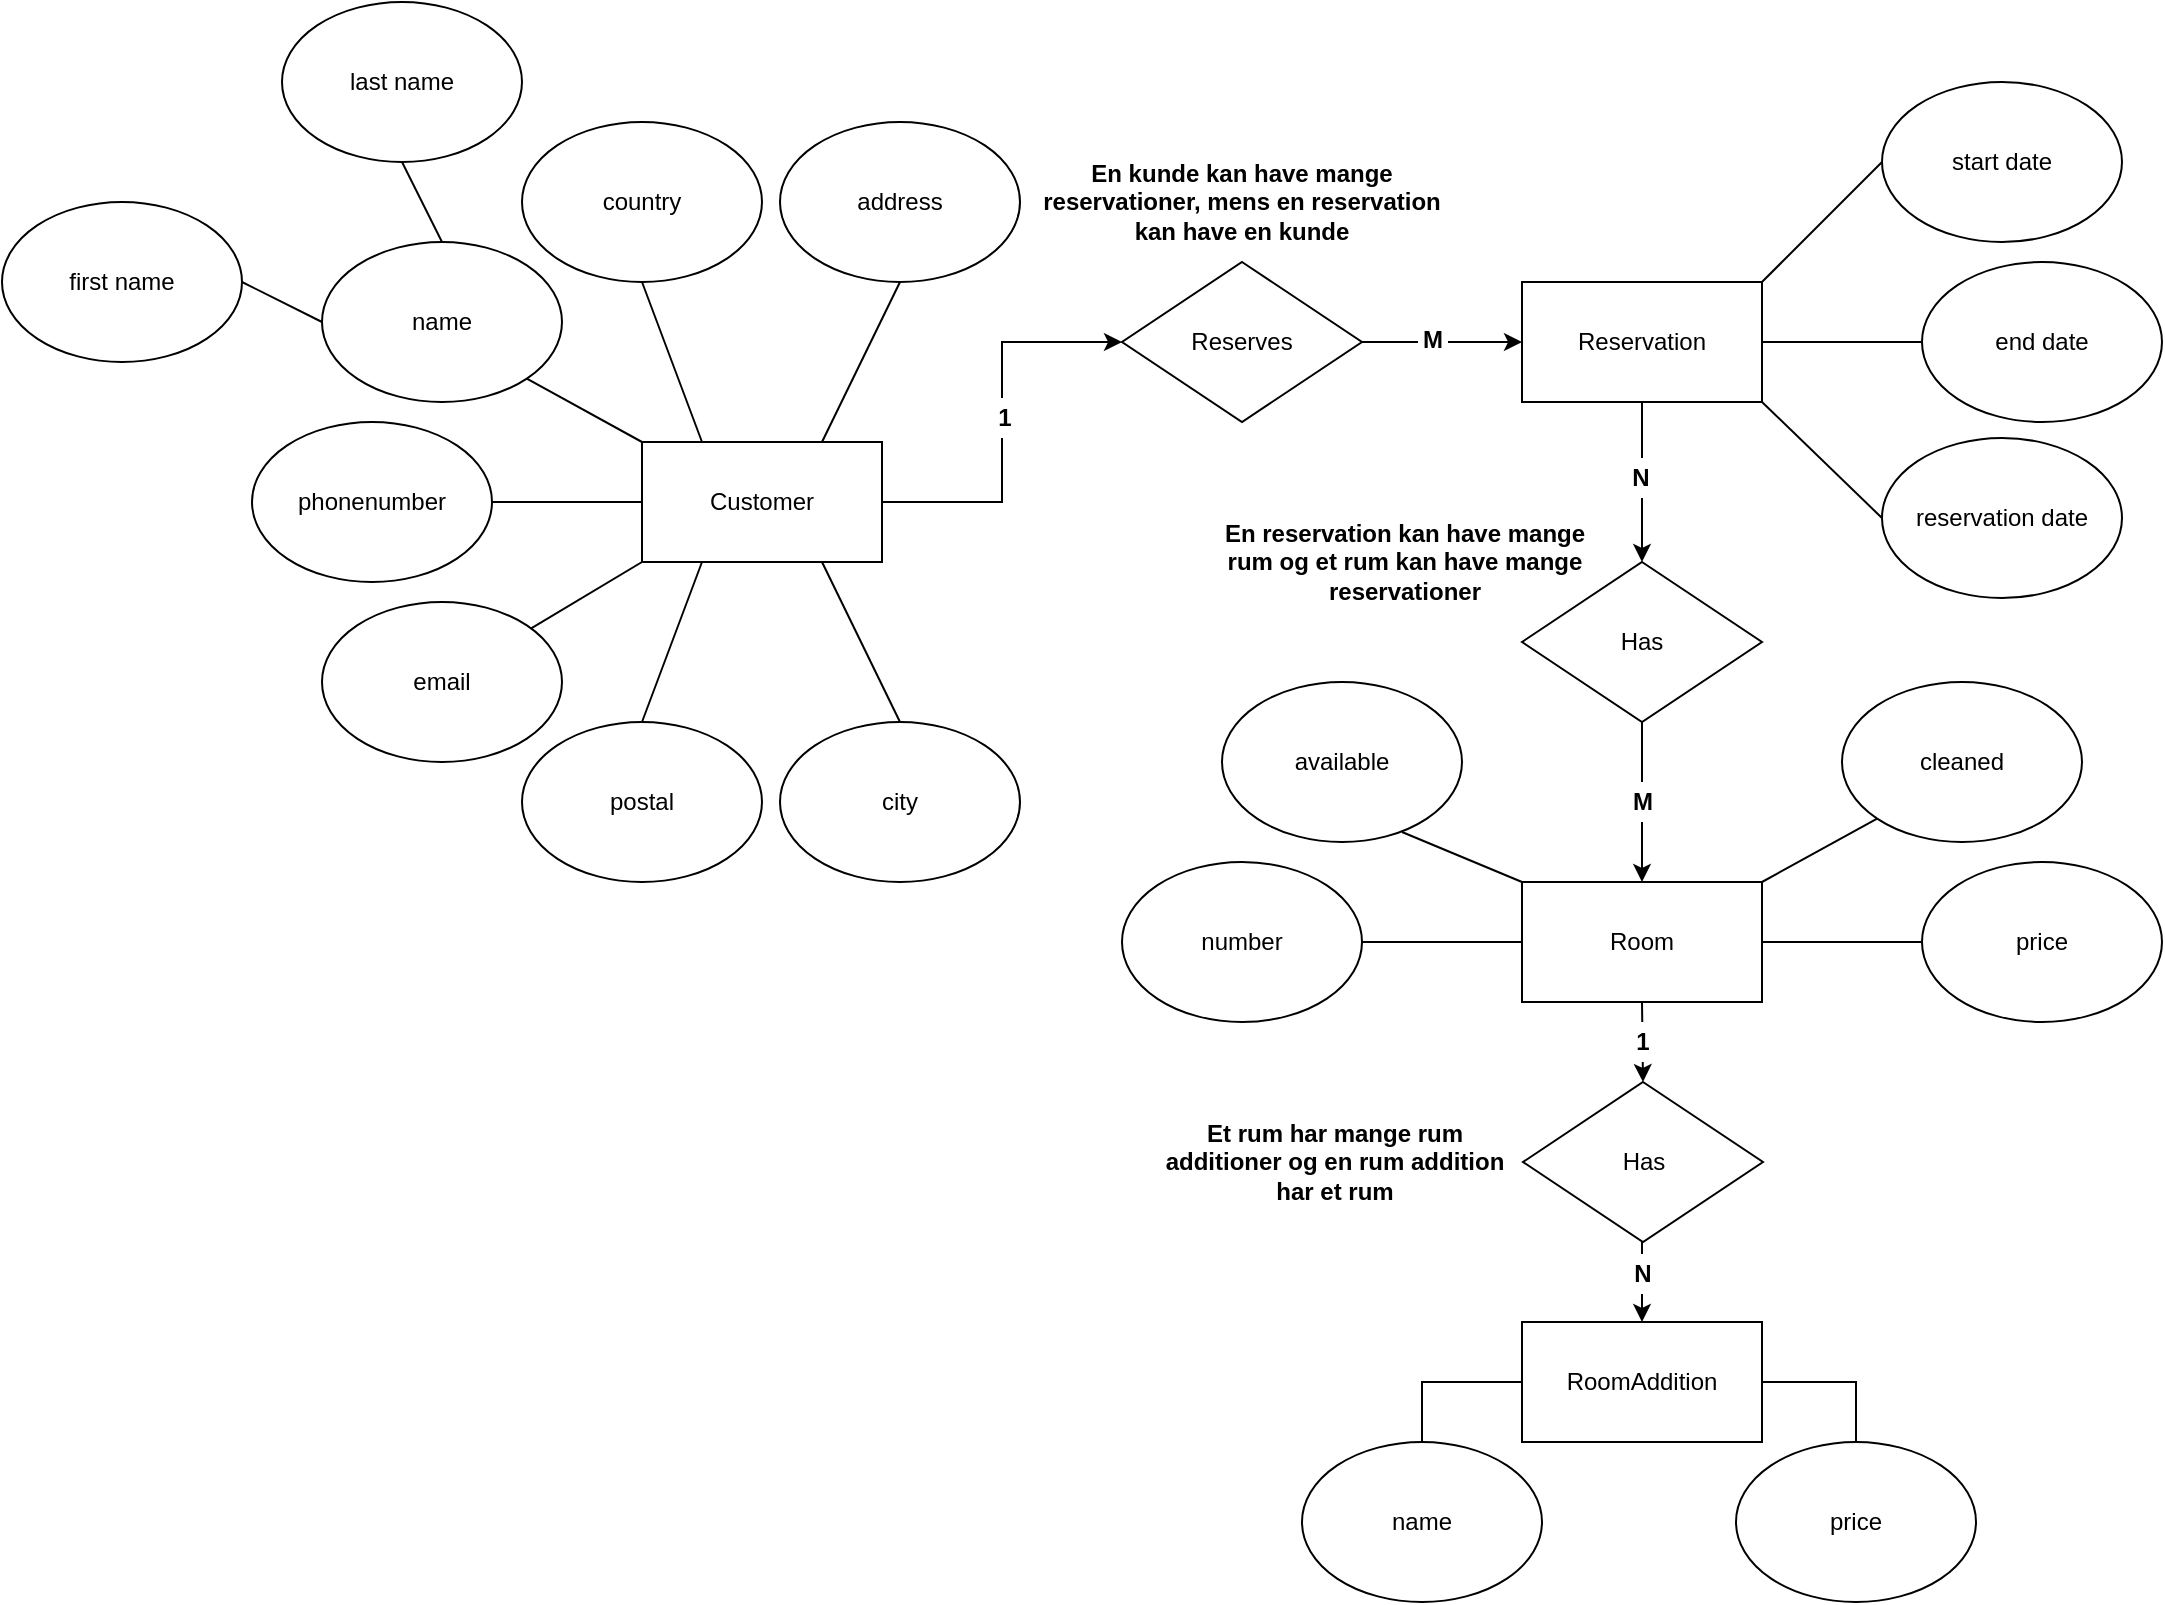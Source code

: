 <mxfile version="13.1.3" type="device"><diagram id="xuYsr-yAPPgWxv0h14nN" name="Page-1"><mxGraphModel dx="2500" dy="2045" grid="1" gridSize="10" guides="1" tooltips="1" connect="1" arrows="1" fold="1" page="1" pageScale="1" pageWidth="827" pageHeight="1169" math="0" shadow="0"><root><mxCell id="0"/><mxCell id="1" parent="0"/><mxCell id="jVsKV41QpEc_xeQAyoaD-5" value="Room" style="rounded=0;whiteSpace=wrap;html=1;" parent="1" vertex="1"><mxGeometry x="600" y="340" width="120" height="60" as="geometry"/></mxCell><mxCell id="jVsKV41QpEc_xeQAyoaD-6" value="RoomAddition" style="rounded=0;whiteSpace=wrap;html=1;" parent="1" vertex="1"><mxGeometry x="600" y="560" width="120" height="60" as="geometry"/></mxCell><mxCell id="jVsKV41QpEc_xeQAyoaD-7" value="Reservation" style="rounded=0;whiteSpace=wrap;html=1;" parent="1" vertex="1"><mxGeometry x="600" y="40" width="120" height="60" as="geometry"/></mxCell><mxCell id="jVsKV41QpEc_xeQAyoaD-8" value="Customer" style="rounded=0;whiteSpace=wrap;html=1;" parent="1" vertex="1"><mxGeometry x="160" y="120" width="120" height="60" as="geometry"/></mxCell><mxCell id="jVsKV41QpEc_xeQAyoaD-9" value="name" style="ellipse;whiteSpace=wrap;html=1;" parent="1" vertex="1"><mxGeometry x="490" y="620" width="120" height="80" as="geometry"/></mxCell><mxCell id="jVsKV41QpEc_xeQAyoaD-10" value="price" style="ellipse;whiteSpace=wrap;html=1;" parent="1" vertex="1"><mxGeometry x="707" y="620" width="120" height="80" as="geometry"/></mxCell><mxCell id="jVsKV41QpEc_xeQAyoaD-14" value="" style="endArrow=none;html=1;entryX=0;entryY=0.5;entryDx=0;entryDy=0;exitX=0.5;exitY=0;exitDx=0;exitDy=0;rounded=0;" parent="1" source="jVsKV41QpEc_xeQAyoaD-9" target="jVsKV41QpEc_xeQAyoaD-6" edge="1"><mxGeometry width="50" height="50" relative="1" as="geometry"><mxPoint x="530" y="630" as="sourcePoint"/><mxPoint x="580" y="580" as="targetPoint"/><Array as="points"><mxPoint x="550" y="590"/></Array></mxGeometry></mxCell><mxCell id="jVsKV41QpEc_xeQAyoaD-15" value="" style="endArrow=none;html=1;exitX=1;exitY=0.5;exitDx=0;exitDy=0;entryX=0.5;entryY=0;entryDx=0;entryDy=0;rounded=0;" parent="1" source="jVsKV41QpEc_xeQAyoaD-6" target="jVsKV41QpEc_xeQAyoaD-10" edge="1"><mxGeometry width="50" height="50" relative="1" as="geometry"><mxPoint x="790" y="580" as="sourcePoint"/><mxPoint x="790" y="590" as="targetPoint"/><Array as="points"><mxPoint x="767" y="590"/></Array></mxGeometry></mxCell><mxCell id="jVsKV41QpEc_xeQAyoaD-17" value="price" style="ellipse;whiteSpace=wrap;html=1;" parent="1" vertex="1"><mxGeometry x="800" y="330" width="120" height="80" as="geometry"/></mxCell><mxCell id="jVsKV41QpEc_xeQAyoaD-18" value="" style="endArrow=none;html=1;exitX=1;exitY=0.5;exitDx=0;exitDy=0;entryX=0;entryY=0.5;entryDx=0;entryDy=0;" parent="1" source="jVsKV41QpEc_xeQAyoaD-5" target="jVsKV41QpEc_xeQAyoaD-17" edge="1"><mxGeometry width="50" height="50" relative="1" as="geometry"><mxPoint x="760" y="400" as="sourcePoint"/><mxPoint x="810" y="350" as="targetPoint"/></mxGeometry></mxCell><mxCell id="jVsKV41QpEc_xeQAyoaD-19" value="number" style="ellipse;whiteSpace=wrap;html=1;" parent="1" vertex="1"><mxGeometry x="400" y="330" width="120" height="80" as="geometry"/></mxCell><mxCell id="jVsKV41QpEc_xeQAyoaD-20" value="" style="endArrow=none;html=1;exitX=1;exitY=0.5;exitDx=0;exitDy=0;entryX=0;entryY=0.5;entryDx=0;entryDy=0;" parent="1" source="jVsKV41QpEc_xeQAyoaD-19" target="jVsKV41QpEc_xeQAyoaD-5" edge="1"><mxGeometry width="50" height="50" relative="1" as="geometry"><mxPoint x="550" y="340" as="sourcePoint"/><mxPoint x="600" y="290" as="targetPoint"/></mxGeometry></mxCell><mxCell id="jVsKV41QpEc_xeQAyoaD-21" value="cleaned" style="ellipse;whiteSpace=wrap;html=1;" parent="1" vertex="1"><mxGeometry x="760" y="240" width="120" height="80" as="geometry"/></mxCell><mxCell id="jVsKV41QpEc_xeQAyoaD-22" value="available" style="ellipse;whiteSpace=wrap;html=1;" parent="1" vertex="1"><mxGeometry x="450" y="240" width="120" height="80" as="geometry"/></mxCell><mxCell id="jVsKV41QpEc_xeQAyoaD-23" value="" style="endArrow=none;html=1;exitX=0.598;exitY=1.025;exitDx=0;exitDy=0;exitPerimeter=0;entryX=0;entryY=0.25;entryDx=0;entryDy=0;strokeColor=none;rounded=0;" parent="1" source="jVsKV41QpEc_xeQAyoaD-22" target="jVsKV41QpEc_xeQAyoaD-5" edge="1"><mxGeometry width="50" height="50" relative="1" as="geometry"><mxPoint x="550" y="340" as="sourcePoint"/><mxPoint x="600" y="290" as="targetPoint"/><Array as="points"><mxPoint x="522" y="330"/><mxPoint x="522" y="355"/></Array></mxGeometry></mxCell><mxCell id="jVsKV41QpEc_xeQAyoaD-24" value="" style="endArrow=none;html=1;entryX=0;entryY=0;entryDx=0;entryDy=0;" parent="1" target="jVsKV41QpEc_xeQAyoaD-5" edge="1"><mxGeometry width="50" height="50" relative="1" as="geometry"><mxPoint x="540" y="315" as="sourcePoint"/><mxPoint x="570" y="350" as="targetPoint"/></mxGeometry></mxCell><mxCell id="jVsKV41QpEc_xeQAyoaD-25" value="" style="endArrow=none;html=1;entryX=0;entryY=1;entryDx=0;entryDy=0;exitX=1;exitY=0;exitDx=0;exitDy=0;" parent="1" source="jVsKV41QpEc_xeQAyoaD-5" target="jVsKV41QpEc_xeQAyoaD-21" edge="1"><mxGeometry width="50" height="50" relative="1" as="geometry"><mxPoint x="640" y="320" as="sourcePoint"/><mxPoint x="690" y="270" as="targetPoint"/></mxGeometry></mxCell><mxCell id="jVsKV41QpEc_xeQAyoaD-27" value="name" style="ellipse;whiteSpace=wrap;html=1;" parent="1" vertex="1"><mxGeometry y="20" width="120" height="80" as="geometry"/></mxCell><mxCell id="jVsKV41QpEc_xeQAyoaD-28" value="address" style="ellipse;whiteSpace=wrap;html=1;" parent="1" vertex="1"><mxGeometry x="229" y="-40" width="120" height="80" as="geometry"/></mxCell><mxCell id="jVsKV41QpEc_xeQAyoaD-29" value="city" style="ellipse;whiteSpace=wrap;html=1;" parent="1" vertex="1"><mxGeometry x="229" y="260" width="120" height="80" as="geometry"/></mxCell><mxCell id="jVsKV41QpEc_xeQAyoaD-30" value="postal" style="ellipse;whiteSpace=wrap;html=1;" parent="1" vertex="1"><mxGeometry x="100" y="260" width="120" height="80" as="geometry"/></mxCell><mxCell id="jVsKV41QpEc_xeQAyoaD-31" value="country" style="ellipse;whiteSpace=wrap;html=1;" parent="1" vertex="1"><mxGeometry x="100" y="-40" width="120" height="80" as="geometry"/></mxCell><mxCell id="jVsKV41QpEc_xeQAyoaD-32" value="email" style="ellipse;whiteSpace=wrap;html=1;" parent="1" vertex="1"><mxGeometry y="200" width="120" height="80" as="geometry"/></mxCell><mxCell id="jVsKV41QpEc_xeQAyoaD-33" value="phonenumber" style="ellipse;whiteSpace=wrap;html=1;" parent="1" vertex="1"><mxGeometry x="-35" y="110" width="120" height="80" as="geometry"/></mxCell><mxCell id="jVsKV41QpEc_xeQAyoaD-35" value="" style="endArrow=none;html=1;exitX=1;exitY=1;exitDx=0;exitDy=0;entryX=0;entryY=0;entryDx=0;entryDy=0;" parent="1" source="jVsKV41QpEc_xeQAyoaD-27" target="jVsKV41QpEc_xeQAyoaD-8" edge="1"><mxGeometry width="50" height="50" relative="1" as="geometry"><mxPoint x="130" y="140" as="sourcePoint"/><mxPoint x="180" y="90" as="targetPoint"/></mxGeometry></mxCell><mxCell id="jVsKV41QpEc_xeQAyoaD-36" value="" style="endArrow=none;html=1;exitX=1;exitY=0.5;exitDx=0;exitDy=0;entryX=0;entryY=0.5;entryDx=0;entryDy=0;" parent="1" source="jVsKV41QpEc_xeQAyoaD-33" target="jVsKV41QpEc_xeQAyoaD-8" edge="1"><mxGeometry width="50" height="50" relative="1" as="geometry"><mxPoint x="130" y="230" as="sourcePoint"/><mxPoint x="180" y="180" as="targetPoint"/></mxGeometry></mxCell><mxCell id="jVsKV41QpEc_xeQAyoaD-37" value="" style="endArrow=none;html=1;entryX=0;entryY=1;entryDx=0;entryDy=0;" parent="1" source="jVsKV41QpEc_xeQAyoaD-32" target="jVsKV41QpEc_xeQAyoaD-8" edge="1"><mxGeometry width="50" height="50" relative="1" as="geometry"><mxPoint x="160" y="250" as="sourcePoint"/><mxPoint x="210" y="200" as="targetPoint"/></mxGeometry></mxCell><mxCell id="jVsKV41QpEc_xeQAyoaD-40" value="" style="endArrow=none;html=1;exitX=0.25;exitY=0;exitDx=0;exitDy=0;entryX=0.5;entryY=1;entryDx=0;entryDy=0;" parent="1" source="jVsKV41QpEc_xeQAyoaD-8" target="jVsKV41QpEc_xeQAyoaD-31" edge="1"><mxGeometry width="50" height="50" relative="1" as="geometry"><mxPoint x="220" as="sourcePoint"/><mxPoint x="280" y="-50" as="targetPoint"/></mxGeometry></mxCell><mxCell id="jVsKV41QpEc_xeQAyoaD-41" value="" style="endArrow=none;html=1;exitX=0.75;exitY=0;exitDx=0;exitDy=0;entryX=0.5;entryY=1;entryDx=0;entryDy=0;" parent="1" source="jVsKV41QpEc_xeQAyoaD-8" target="jVsKV41QpEc_xeQAyoaD-28" edge="1"><mxGeometry width="50" height="50" relative="1" as="geometry"><mxPoint x="220" as="sourcePoint"/><mxPoint x="300" y="-50" as="targetPoint"/></mxGeometry></mxCell><mxCell id="jVsKV41QpEc_xeQAyoaD-43" value="reservation date" style="ellipse;whiteSpace=wrap;html=1;" parent="1" vertex="1"><mxGeometry x="780" y="118" width="120" height="80" as="geometry"/></mxCell><mxCell id="jVsKV41QpEc_xeQAyoaD-44" value="start date" style="ellipse;whiteSpace=wrap;html=1;" parent="1" vertex="1"><mxGeometry x="780" y="-60" width="120" height="80" as="geometry"/></mxCell><mxCell id="jVsKV41QpEc_xeQAyoaD-48" value="end date" style="ellipse;whiteSpace=wrap;html=1;" parent="1" vertex="1"><mxGeometry x="800" y="30" width="120" height="80" as="geometry"/></mxCell><mxCell id="jVsKV41QpEc_xeQAyoaD-49" value="" style="endArrow=none;html=1;exitX=1;exitY=0;exitDx=0;exitDy=0;entryX=0;entryY=0.5;entryDx=0;entryDy=0;" parent="1" source="jVsKV41QpEc_xeQAyoaD-7" target="jVsKV41QpEc_xeQAyoaD-44" edge="1"><mxGeometry width="50" height="50" relative="1" as="geometry"><mxPoint x="670" y="-10" as="sourcePoint"/><mxPoint x="720" y="-60" as="targetPoint"/></mxGeometry></mxCell><mxCell id="jVsKV41QpEc_xeQAyoaD-50" value="" style="endArrow=none;html=1;exitX=1;exitY=0.5;exitDx=0;exitDy=0;" parent="1" source="jVsKV41QpEc_xeQAyoaD-7" target="jVsKV41QpEc_xeQAyoaD-48" edge="1"><mxGeometry width="50" height="50" relative="1" as="geometry"><mxPoint x="610" y="-50" as="sourcePoint"/><mxPoint x="660" y="-100" as="targetPoint"/></mxGeometry></mxCell><mxCell id="jVsKV41QpEc_xeQAyoaD-51" value="" style="endArrow=none;html=1;exitX=0;exitY=0.5;exitDx=0;exitDy=0;entryX=1;entryY=1;entryDx=0;entryDy=0;" parent="1" source="jVsKV41QpEc_xeQAyoaD-43" target="jVsKV41QpEc_xeQAyoaD-7" edge="1"><mxGeometry width="50" height="50" relative="1" as="geometry"><mxPoint x="630" y="180" as="sourcePoint"/><mxPoint x="680" y="130" as="targetPoint"/></mxGeometry></mxCell><mxCell id="jVsKV41QpEc_xeQAyoaD-52" value="Reserves" style="rhombus;whiteSpace=wrap;html=1;" parent="1" vertex="1"><mxGeometry x="400" y="30" width="120" height="80" as="geometry"/></mxCell><mxCell id="jVsKV41QpEc_xeQAyoaD-60" value="Has" style="rhombus;whiteSpace=wrap;html=1;" parent="1" vertex="1"><mxGeometry x="600" y="180" width="120" height="80" as="geometry"/></mxCell><mxCell id="jVsKV41QpEc_xeQAyoaD-61" value="" style="endArrow=classic;html=1;exitX=0.5;exitY=1;exitDx=0;exitDy=0;entryX=0.5;entryY=0;entryDx=0;entryDy=0;" parent="1" source="jVsKV41QpEc_xeQAyoaD-7" target="jVsKV41QpEc_xeQAyoaD-60" edge="1"><mxGeometry width="50" height="50" relative="1" as="geometry"><mxPoint x="650" y="320" as="sourcePoint"/><mxPoint x="700" y="270" as="targetPoint"/></mxGeometry></mxCell><mxCell id="jVsKV41QpEc_xeQAyoaD-62" value="" style="endArrow=classic;html=1;exitX=0.5;exitY=1;exitDx=0;exitDy=0;entryX=0.5;entryY=0;entryDx=0;entryDy=0;" parent="1" source="jVsKV41QpEc_xeQAyoaD-60" target="jVsKV41QpEc_xeQAyoaD-5" edge="1"><mxGeometry width="50" height="50" relative="1" as="geometry"><mxPoint x="620" y="270" as="sourcePoint"/><mxPoint x="670" y="270" as="targetPoint"/></mxGeometry></mxCell><mxCell id="jVsKV41QpEc_xeQAyoaD-71" value="Has" style="rhombus;whiteSpace=wrap;html=1;" parent="1" vertex="1"><mxGeometry x="600.5" y="440" width="120" height="80" as="geometry"/></mxCell><mxCell id="jVsKV41QpEc_xeQAyoaD-72" value="" style="endArrow=classic;html=1;exitX=0.5;exitY=1;exitDx=0;exitDy=0;entryX=0.5;entryY=0;entryDx=0;entryDy=0;" parent="1" source="jVsKV41QpEc_xeQAyoaD-5" target="jVsKV41QpEc_xeQAyoaD-71" edge="1"><mxGeometry width="50" height="50" relative="1" as="geometry"><mxPoint x="530" y="520" as="sourcePoint"/><mxPoint x="580" y="470" as="targetPoint"/></mxGeometry></mxCell><mxCell id="jVsKV41QpEc_xeQAyoaD-73" value="" style="endArrow=classic;html=1;" parent="1" edge="1"><mxGeometry width="50" height="50" relative="1" as="geometry"><mxPoint x="660" y="520" as="sourcePoint"/><mxPoint x="660" y="560" as="targetPoint"/></mxGeometry></mxCell><mxCell id="jVsKV41QpEc_xeQAyoaD-74" value="1" style="text;html=1;strokeColor=none;fillColor=#ffffff;align=center;verticalAlign=middle;whiteSpace=wrap;rounded=0;fontStyle=1" parent="1" vertex="1"><mxGeometry x="653" y="410" width="15" height="20" as="geometry"/></mxCell><mxCell id="jVsKV41QpEc_xeQAyoaD-75" value="N" style="text;html=1;strokeColor=none;fillColor=#ffffff;align=center;verticalAlign=middle;whiteSpace=wrap;rounded=0;fontStyle=1" parent="1" vertex="1"><mxGeometry x="653" y="526" width="15" height="20" as="geometry"/></mxCell><mxCell id="jVsKV41QpEc_xeQAyoaD-79" value="" style="endArrow=classic;html=1;exitX=1;exitY=0.5;exitDx=0;exitDy=0;entryX=0;entryY=0.5;entryDx=0;entryDy=0;rounded=0;" parent="1" source="jVsKV41QpEc_xeQAyoaD-8" target="jVsKV41QpEc_xeQAyoaD-52" edge="1"><mxGeometry width="50" height="50" relative="1" as="geometry"><mxPoint x="350" y="170" as="sourcePoint"/><mxPoint x="400" y="120" as="targetPoint"/><Array as="points"><mxPoint x="340" y="150"/><mxPoint x="340" y="70"/></Array></mxGeometry></mxCell><mxCell id="jVsKV41QpEc_xeQAyoaD-80" value="" style="endArrow=classic;html=1;exitX=1;exitY=0.5;exitDx=0;exitDy=0;entryX=0;entryY=0.5;entryDx=0;entryDy=0;" parent="1" source="jVsKV41QpEc_xeQAyoaD-52" target="jVsKV41QpEc_xeQAyoaD-7" edge="1"><mxGeometry width="50" height="50" relative="1" as="geometry"><mxPoint x="530" y="130" as="sourcePoint"/><mxPoint x="580" y="80" as="targetPoint"/></mxGeometry></mxCell><mxCell id="jVsKV41QpEc_xeQAyoaD-81" value="1" style="text;html=1;strokeColor=none;fillColor=#ffffff;align=center;verticalAlign=middle;whiteSpace=wrap;rounded=0;fontStyle=1" parent="1" vertex="1"><mxGeometry x="334" y="98" width="15" height="20" as="geometry"/></mxCell><mxCell id="jVsKV41QpEc_xeQAyoaD-83" value="M" style="text;html=1;strokeColor=none;fillColor=#ffffff;align=center;verticalAlign=middle;whiteSpace=wrap;rounded=0;fontStyle=1" parent="1" vertex="1"><mxGeometry x="548" y="59" width="15" height="20" as="geometry"/></mxCell><mxCell id="jVsKV41QpEc_xeQAyoaD-84" value="" style="endArrow=none;html=1;exitX=0.5;exitY=0;exitDx=0;exitDy=0;entryX=0.25;entryY=1;entryDx=0;entryDy=0;" parent="1" source="jVsKV41QpEc_xeQAyoaD-30" target="jVsKV41QpEc_xeQAyoaD-8" edge="1"><mxGeometry width="50" height="50" relative="1" as="geometry"><mxPoint x="210" y="240" as="sourcePoint"/><mxPoint x="260" y="190" as="targetPoint"/></mxGeometry></mxCell><mxCell id="jVsKV41QpEc_xeQAyoaD-85" value="" style="endArrow=none;html=1;exitX=0.5;exitY=0;exitDx=0;exitDy=0;entryX=0.75;entryY=1;entryDx=0;entryDy=0;" parent="1" source="jVsKV41QpEc_xeQAyoaD-29" target="jVsKV41QpEc_xeQAyoaD-8" edge="1"><mxGeometry width="50" height="50" relative="1" as="geometry"><mxPoint x="260" y="220" as="sourcePoint"/><mxPoint x="310" y="170" as="targetPoint"/></mxGeometry></mxCell><mxCell id="jVsKV41QpEc_xeQAyoaD-89" value="M" style="text;html=1;strokeColor=none;fillColor=#ffffff;align=center;verticalAlign=middle;whiteSpace=wrap;rounded=0;fontStyle=1" parent="1" vertex="1"><mxGeometry x="653" y="290" width="15" height="20" as="geometry"/></mxCell><mxCell id="jVsKV41QpEc_xeQAyoaD-91" value="En kunde kan have mange reservationer, mens en reservation kan have en kunde" style="text;html=1;strokeColor=none;fillColor=#ffffff;align=center;verticalAlign=middle;whiteSpace=wrap;rounded=0;fontStyle=1" parent="1" vertex="1"><mxGeometry x="355" y="-10" width="210" height="20" as="geometry"/></mxCell><mxCell id="jVsKV41QpEc_xeQAyoaD-94" value="N" style="text;html=1;strokeColor=none;fillColor=#ffffff;align=center;verticalAlign=middle;whiteSpace=wrap;rounded=0;fontStyle=1" parent="1" vertex="1"><mxGeometry x="652" y="128" width="15" height="20" as="geometry"/></mxCell><mxCell id="jVsKV41QpEc_xeQAyoaD-98" value="En reservation kan have mange rum og et rum kan have mange reservationer" style="text;html=1;strokeColor=none;fillColor=#ffffff;align=center;verticalAlign=middle;whiteSpace=wrap;rounded=0;fontStyle=1" parent="1" vertex="1"><mxGeometry x="440" y="170" width="203" height="20" as="geometry"/></mxCell><mxCell id="jVsKV41QpEc_xeQAyoaD-99" value="Et rum har mange rum additioner og en rum addition har et rum" style="text;html=1;strokeColor=none;fillColor=#ffffff;align=center;verticalAlign=middle;whiteSpace=wrap;rounded=0;fontStyle=1" parent="1" vertex="1"><mxGeometry x="420" y="470" width="173" height="20" as="geometry"/></mxCell><mxCell id="1N_SDOkrYEHM846QM8sI-1" value="first name" style="ellipse;whiteSpace=wrap;html=1;" vertex="1" parent="1"><mxGeometry x="-160" width="120" height="80" as="geometry"/></mxCell><mxCell id="1N_SDOkrYEHM846QM8sI-2" value="last name" style="ellipse;whiteSpace=wrap;html=1;" vertex="1" parent="1"><mxGeometry x="-20" y="-100" width="120" height="80" as="geometry"/></mxCell><mxCell id="1N_SDOkrYEHM846QM8sI-3" value="" style="endArrow=none;html=1;entryX=1;entryY=0.5;entryDx=0;entryDy=0;exitX=0;exitY=0.5;exitDx=0;exitDy=0;" edge="1" parent="1" source="jVsKV41QpEc_xeQAyoaD-27" target="1N_SDOkrYEHM846QM8sI-1"><mxGeometry width="50" height="50" relative="1" as="geometry"><mxPoint x="-1" y="58" as="sourcePoint"/><mxPoint x="10" y="20" as="targetPoint"/></mxGeometry></mxCell><mxCell id="1N_SDOkrYEHM846QM8sI-4" value="" style="endArrow=none;html=1;entryX=0.5;entryY=1;entryDx=0;entryDy=0;exitX=0.5;exitY=0;exitDx=0;exitDy=0;" edge="1" parent="1" source="jVsKV41QpEc_xeQAyoaD-27" target="1N_SDOkrYEHM846QM8sI-2"><mxGeometry width="50" height="50" relative="1" as="geometry"><mxPoint x="70" y="18" as="sourcePoint"/><mxPoint x="-110" y="-50" as="targetPoint"/></mxGeometry></mxCell></root></mxGraphModel></diagram></mxfile>